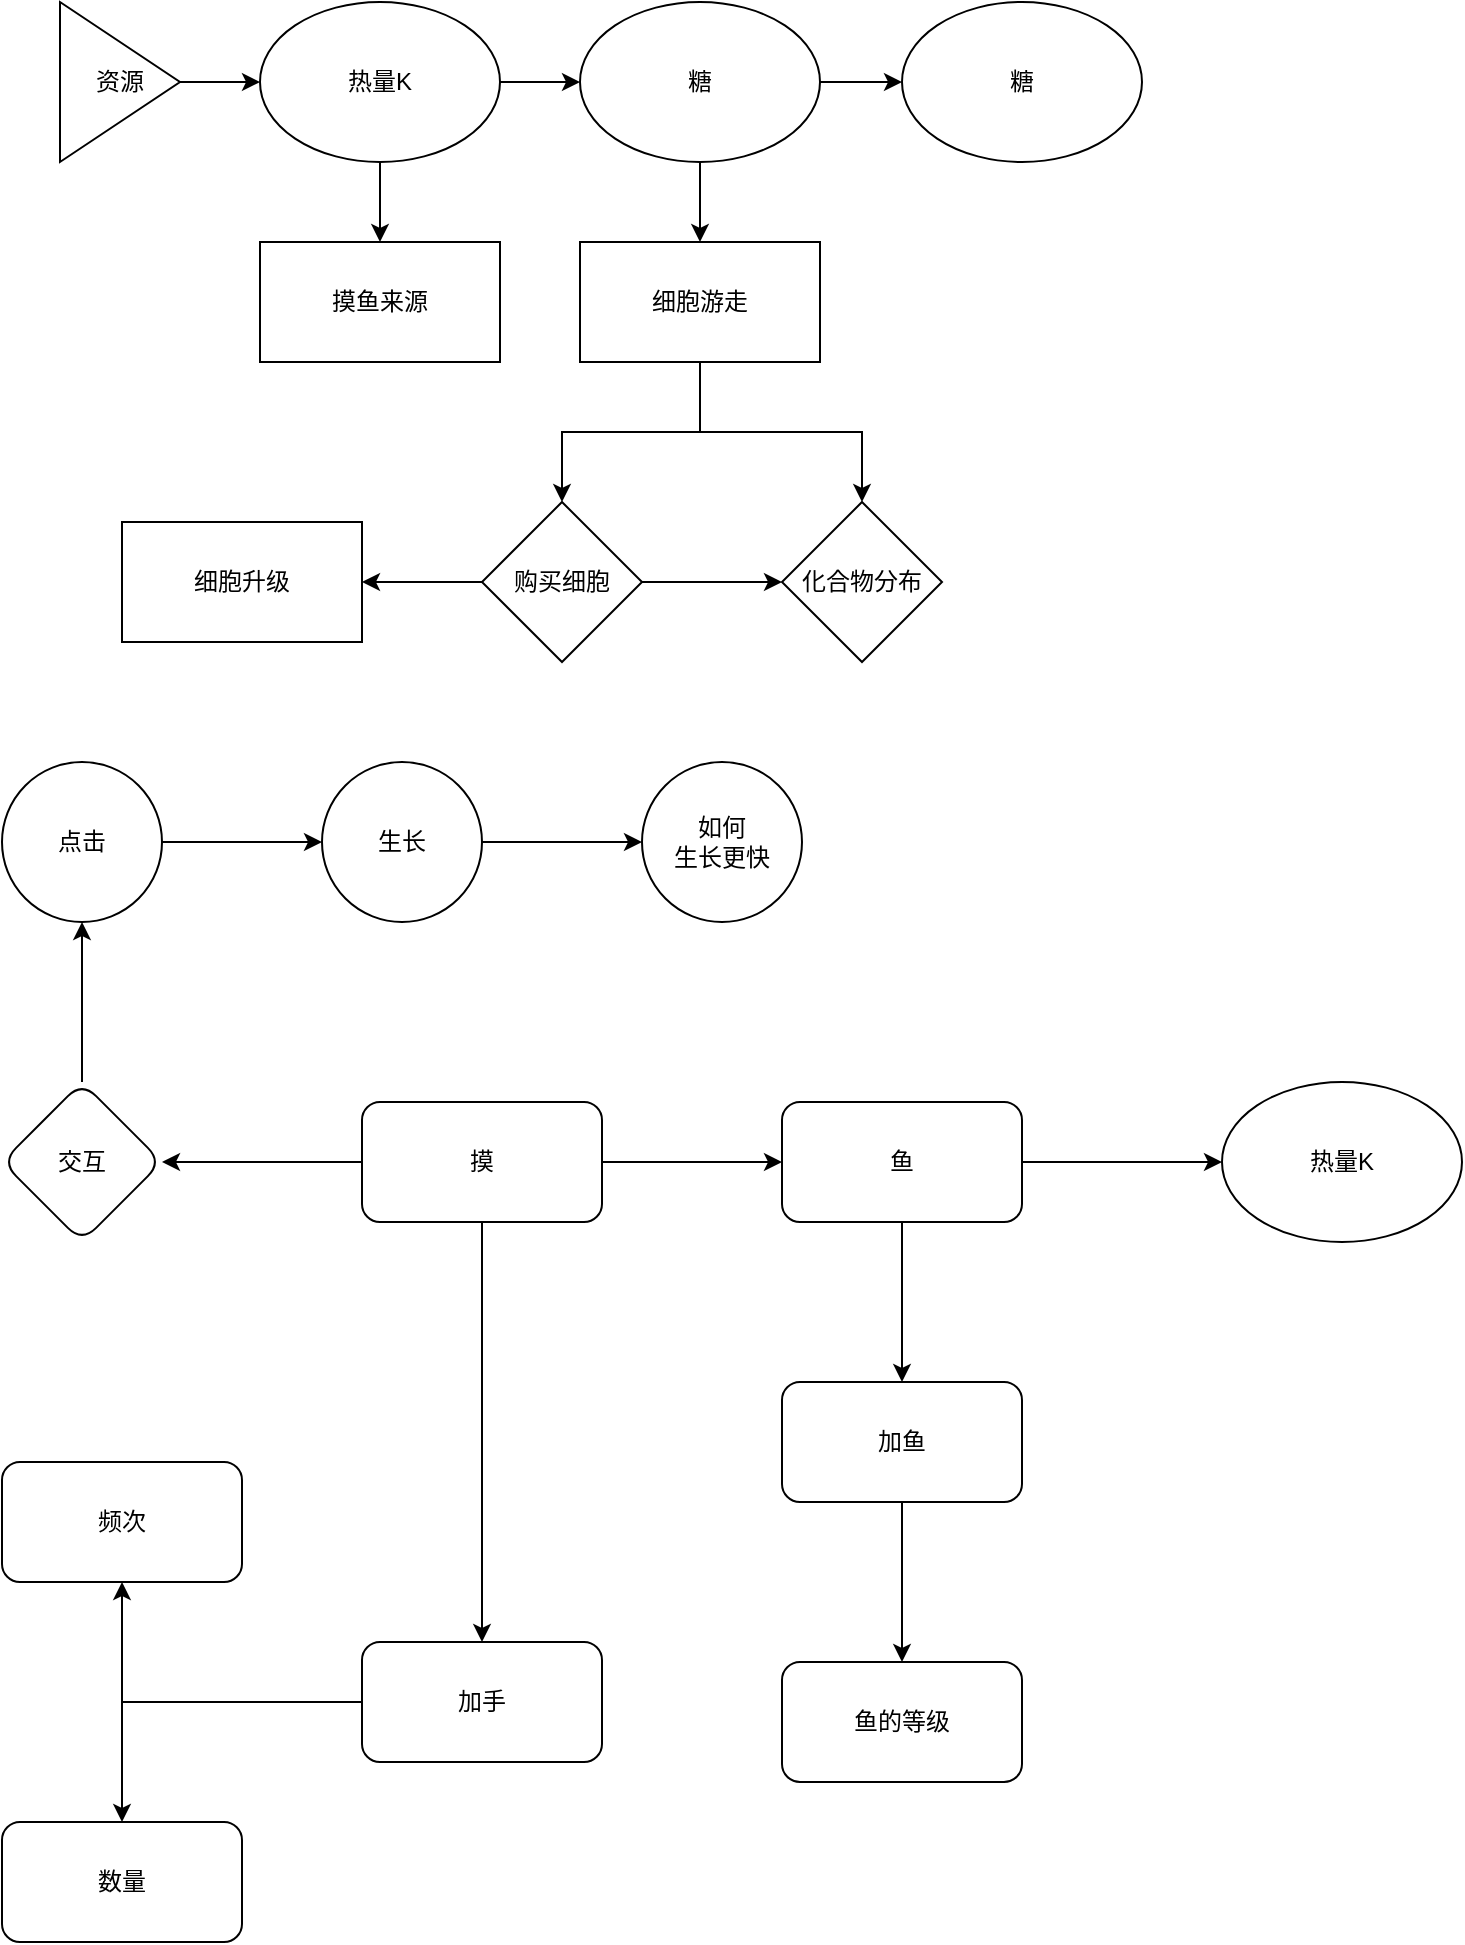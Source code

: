 <mxfile version="24.2.1" type="github">
  <diagram id="C5RBs43oDa-KdzZeNtuy" name="Page-1">
    <mxGraphModel dx="1130" dy="743" grid="1" gridSize="10" guides="1" tooltips="1" connect="1" arrows="1" fold="1" page="1" pageScale="1" pageWidth="827" pageHeight="1169" math="0" shadow="0">
      <root>
        <mxCell id="WIyWlLk6GJQsqaUBKTNV-0" />
        <mxCell id="WIyWlLk6GJQsqaUBKTNV-1" parent="WIyWlLk6GJQsqaUBKTNV-0" />
        <mxCell id="om226M8F3b182IbP8d4C-4" style="edgeStyle=orthogonalEdgeStyle;rounded=0;orthogonalLoop=1;jettySize=auto;html=1;exitX=0.5;exitY=1;exitDx=0;exitDy=0;entryX=0.5;entryY=0;entryDx=0;entryDy=0;" edge="1" parent="WIyWlLk6GJQsqaUBKTNV-1" source="om226M8F3b182IbP8d4C-0" target="om226M8F3b182IbP8d4C-5">
          <mxGeometry relative="1" as="geometry">
            <mxPoint x="280" y="930" as="targetPoint" />
          </mxGeometry>
        </mxCell>
        <mxCell id="om226M8F3b182IbP8d4C-9" value="" style="edgeStyle=orthogonalEdgeStyle;rounded=0;orthogonalLoop=1;jettySize=auto;html=1;" edge="1" parent="WIyWlLk6GJQsqaUBKTNV-1" source="om226M8F3b182IbP8d4C-0" target="om226M8F3b182IbP8d4C-2">
          <mxGeometry relative="1" as="geometry" />
        </mxCell>
        <mxCell id="om226M8F3b182IbP8d4C-23" value="" style="edgeStyle=orthogonalEdgeStyle;rounded=0;orthogonalLoop=1;jettySize=auto;html=1;" edge="1" parent="WIyWlLk6GJQsqaUBKTNV-1" source="om226M8F3b182IbP8d4C-0" target="om226M8F3b182IbP8d4C-22">
          <mxGeometry relative="1" as="geometry" />
        </mxCell>
        <mxCell id="om226M8F3b182IbP8d4C-0" value="摸" style="rounded=1;whiteSpace=wrap;html=1;" vertex="1" parent="WIyWlLk6GJQsqaUBKTNV-1">
          <mxGeometry x="220" y="580" width="120" height="60" as="geometry" />
        </mxCell>
        <mxCell id="om226M8F3b182IbP8d4C-6" style="edgeStyle=orthogonalEdgeStyle;rounded=0;orthogonalLoop=1;jettySize=auto;html=1;exitX=1;exitY=0.5;exitDx=0;exitDy=0;entryX=0;entryY=0.5;entryDx=0;entryDy=0;" edge="1" parent="WIyWlLk6GJQsqaUBKTNV-1" source="om226M8F3b182IbP8d4C-2" target="om226M8F3b182IbP8d4C-8">
          <mxGeometry relative="1" as="geometry">
            <mxPoint x="660" y="610" as="targetPoint" />
          </mxGeometry>
        </mxCell>
        <mxCell id="om226M8F3b182IbP8d4C-10" value="" style="edgeStyle=orthogonalEdgeStyle;rounded=0;orthogonalLoop=1;jettySize=auto;html=1;" edge="1" parent="WIyWlLk6GJQsqaUBKTNV-1" source="om226M8F3b182IbP8d4C-2" target="om226M8F3b182IbP8d4C-3">
          <mxGeometry relative="1" as="geometry" />
        </mxCell>
        <mxCell id="om226M8F3b182IbP8d4C-2" value="鱼" style="rounded=1;whiteSpace=wrap;html=1;" vertex="1" parent="WIyWlLk6GJQsqaUBKTNV-1">
          <mxGeometry x="430" y="580" width="120" height="60" as="geometry" />
        </mxCell>
        <mxCell id="om226M8F3b182IbP8d4C-19" value="" style="edgeStyle=orthogonalEdgeStyle;rounded=0;orthogonalLoop=1;jettySize=auto;html=1;" edge="1" parent="WIyWlLk6GJQsqaUBKTNV-1" source="om226M8F3b182IbP8d4C-3" target="om226M8F3b182IbP8d4C-18">
          <mxGeometry relative="1" as="geometry" />
        </mxCell>
        <mxCell id="om226M8F3b182IbP8d4C-3" value="加鱼" style="rounded=1;whiteSpace=wrap;html=1;" vertex="1" parent="WIyWlLk6GJQsqaUBKTNV-1">
          <mxGeometry x="430" y="720" width="120" height="60" as="geometry" />
        </mxCell>
        <mxCell id="om226M8F3b182IbP8d4C-13" value="" style="edgeStyle=orthogonalEdgeStyle;rounded=0;orthogonalLoop=1;jettySize=auto;html=1;" edge="1" parent="WIyWlLk6GJQsqaUBKTNV-1" source="om226M8F3b182IbP8d4C-5" target="om226M8F3b182IbP8d4C-12">
          <mxGeometry relative="1" as="geometry" />
        </mxCell>
        <mxCell id="om226M8F3b182IbP8d4C-15" style="edgeStyle=orthogonalEdgeStyle;rounded=0;orthogonalLoop=1;jettySize=auto;html=1;exitX=0;exitY=0.5;exitDx=0;exitDy=0;entryX=0.5;entryY=0;entryDx=0;entryDy=0;" edge="1" parent="WIyWlLk6GJQsqaUBKTNV-1" source="om226M8F3b182IbP8d4C-5" target="om226M8F3b182IbP8d4C-14">
          <mxGeometry relative="1" as="geometry" />
        </mxCell>
        <mxCell id="om226M8F3b182IbP8d4C-5" value="加手" style="rounded=1;whiteSpace=wrap;html=1;" vertex="1" parent="WIyWlLk6GJQsqaUBKTNV-1">
          <mxGeometry x="220" y="850" width="120" height="60" as="geometry" />
        </mxCell>
        <mxCell id="om226M8F3b182IbP8d4C-8" value="热量K" style="ellipse;whiteSpace=wrap;html=1;" vertex="1" parent="WIyWlLk6GJQsqaUBKTNV-1">
          <mxGeometry x="650" y="570" width="120" height="80" as="geometry" />
        </mxCell>
        <mxCell id="om226M8F3b182IbP8d4C-12" value="频次" style="whiteSpace=wrap;html=1;rounded=1;" vertex="1" parent="WIyWlLk6GJQsqaUBKTNV-1">
          <mxGeometry x="40" y="760" width="120" height="60" as="geometry" />
        </mxCell>
        <mxCell id="om226M8F3b182IbP8d4C-14" value="数量" style="whiteSpace=wrap;html=1;rounded=1;" vertex="1" parent="WIyWlLk6GJQsqaUBKTNV-1">
          <mxGeometry x="40" y="940" width="120" height="60" as="geometry" />
        </mxCell>
        <mxCell id="om226M8F3b182IbP8d4C-18" value="鱼的等级" style="whiteSpace=wrap;html=1;rounded=1;" vertex="1" parent="WIyWlLk6GJQsqaUBKTNV-1">
          <mxGeometry x="430" y="860" width="120" height="60" as="geometry" />
        </mxCell>
        <mxCell id="om226M8F3b182IbP8d4C-25" value="" style="edgeStyle=orthogonalEdgeStyle;rounded=0;orthogonalLoop=1;jettySize=auto;html=1;" edge="1" parent="WIyWlLk6GJQsqaUBKTNV-1" source="om226M8F3b182IbP8d4C-22" target="om226M8F3b182IbP8d4C-24">
          <mxGeometry relative="1" as="geometry" />
        </mxCell>
        <mxCell id="om226M8F3b182IbP8d4C-22" value="交互" style="rhombus;whiteSpace=wrap;html=1;rounded=1;" vertex="1" parent="WIyWlLk6GJQsqaUBKTNV-1">
          <mxGeometry x="40" y="570" width="80" height="80" as="geometry" />
        </mxCell>
        <mxCell id="om226M8F3b182IbP8d4C-27" value="" style="edgeStyle=orthogonalEdgeStyle;rounded=0;orthogonalLoop=1;jettySize=auto;html=1;" edge="1" parent="WIyWlLk6GJQsqaUBKTNV-1" source="om226M8F3b182IbP8d4C-24" target="om226M8F3b182IbP8d4C-26">
          <mxGeometry relative="1" as="geometry" />
        </mxCell>
        <mxCell id="om226M8F3b182IbP8d4C-24" value="点击" style="ellipse;whiteSpace=wrap;html=1;rounded=1;" vertex="1" parent="WIyWlLk6GJQsqaUBKTNV-1">
          <mxGeometry x="40" y="410" width="80" height="80" as="geometry" />
        </mxCell>
        <mxCell id="om226M8F3b182IbP8d4C-29" value="" style="edgeStyle=orthogonalEdgeStyle;rounded=0;orthogonalLoop=1;jettySize=auto;html=1;" edge="1" parent="WIyWlLk6GJQsqaUBKTNV-1" source="om226M8F3b182IbP8d4C-26" target="om226M8F3b182IbP8d4C-28">
          <mxGeometry relative="1" as="geometry" />
        </mxCell>
        <mxCell id="om226M8F3b182IbP8d4C-26" value="生长" style="ellipse;whiteSpace=wrap;html=1;rounded=1;" vertex="1" parent="WIyWlLk6GJQsqaUBKTNV-1">
          <mxGeometry x="200" y="410" width="80" height="80" as="geometry" />
        </mxCell>
        <mxCell id="om226M8F3b182IbP8d4C-28" value="如何&lt;div&gt;生长更快&lt;/div&gt;" style="ellipse;whiteSpace=wrap;html=1;rounded=1;" vertex="1" parent="WIyWlLk6GJQsqaUBKTNV-1">
          <mxGeometry x="360" y="410" width="80" height="80" as="geometry" />
        </mxCell>
        <mxCell id="om226M8F3b182IbP8d4C-36" value="" style="edgeStyle=orthogonalEdgeStyle;rounded=0;orthogonalLoop=1;jettySize=auto;html=1;" edge="1" parent="WIyWlLk6GJQsqaUBKTNV-1" source="om226M8F3b182IbP8d4C-30" target="om226M8F3b182IbP8d4C-35">
          <mxGeometry relative="1" as="geometry" />
        </mxCell>
        <mxCell id="om226M8F3b182IbP8d4C-30" value="资源" style="triangle;whiteSpace=wrap;html=1;" vertex="1" parent="WIyWlLk6GJQsqaUBKTNV-1">
          <mxGeometry x="69" y="30" width="60" height="80" as="geometry" />
        </mxCell>
        <mxCell id="om226M8F3b182IbP8d4C-38" value="" style="edgeStyle=orthogonalEdgeStyle;rounded=0;orthogonalLoop=1;jettySize=auto;html=1;" edge="1" parent="WIyWlLk6GJQsqaUBKTNV-1" source="om226M8F3b182IbP8d4C-35" target="om226M8F3b182IbP8d4C-37">
          <mxGeometry relative="1" as="geometry" />
        </mxCell>
        <mxCell id="om226M8F3b182IbP8d4C-45" value="" style="edgeStyle=orthogonalEdgeStyle;rounded=0;orthogonalLoop=1;jettySize=auto;html=1;" edge="1" parent="WIyWlLk6GJQsqaUBKTNV-1" source="om226M8F3b182IbP8d4C-35" target="om226M8F3b182IbP8d4C-44">
          <mxGeometry relative="1" as="geometry" />
        </mxCell>
        <mxCell id="om226M8F3b182IbP8d4C-35" value="热量K" style="ellipse;whiteSpace=wrap;html=1;" vertex="1" parent="WIyWlLk6GJQsqaUBKTNV-1">
          <mxGeometry x="169" y="30" width="120" height="80" as="geometry" />
        </mxCell>
        <mxCell id="om226M8F3b182IbP8d4C-42" value="" style="edgeStyle=orthogonalEdgeStyle;rounded=0;orthogonalLoop=1;jettySize=auto;html=1;" edge="1" parent="WIyWlLk6GJQsqaUBKTNV-1" source="om226M8F3b182IbP8d4C-37" target="om226M8F3b182IbP8d4C-41">
          <mxGeometry relative="1" as="geometry" />
        </mxCell>
        <mxCell id="om226M8F3b182IbP8d4C-47" value="" style="edgeStyle=orthogonalEdgeStyle;rounded=0;orthogonalLoop=1;jettySize=auto;html=1;" edge="1" parent="WIyWlLk6GJQsqaUBKTNV-1" source="om226M8F3b182IbP8d4C-37" target="om226M8F3b182IbP8d4C-46">
          <mxGeometry relative="1" as="geometry" />
        </mxCell>
        <mxCell id="om226M8F3b182IbP8d4C-37" value="糖" style="ellipse;whiteSpace=wrap;html=1;" vertex="1" parent="WIyWlLk6GJQsqaUBKTNV-1">
          <mxGeometry x="329" y="30" width="120" height="80" as="geometry" />
        </mxCell>
        <mxCell id="om226M8F3b182IbP8d4C-41" value="糖" style="ellipse;whiteSpace=wrap;html=1;" vertex="1" parent="WIyWlLk6GJQsqaUBKTNV-1">
          <mxGeometry x="490" y="30" width="120" height="80" as="geometry" />
        </mxCell>
        <mxCell id="om226M8F3b182IbP8d4C-44" value="摸鱼来源" style="whiteSpace=wrap;html=1;" vertex="1" parent="WIyWlLk6GJQsqaUBKTNV-1">
          <mxGeometry x="169" y="150" width="120" height="60" as="geometry" />
        </mxCell>
        <mxCell id="om226M8F3b182IbP8d4C-49" value="" style="edgeStyle=orthogonalEdgeStyle;rounded=0;orthogonalLoop=1;jettySize=auto;html=1;exitX=0.5;exitY=1;exitDx=0;exitDy=0;" edge="1" parent="WIyWlLk6GJQsqaUBKTNV-1" source="om226M8F3b182IbP8d4C-46" target="om226M8F3b182IbP8d4C-48">
          <mxGeometry relative="1" as="geometry" />
        </mxCell>
        <mxCell id="om226M8F3b182IbP8d4C-54" style="edgeStyle=orthogonalEdgeStyle;rounded=0;orthogonalLoop=1;jettySize=auto;html=1;exitX=0.5;exitY=1;exitDx=0;exitDy=0;entryX=0.5;entryY=0;entryDx=0;entryDy=0;" edge="1" parent="WIyWlLk6GJQsqaUBKTNV-1" source="om226M8F3b182IbP8d4C-46" target="om226M8F3b182IbP8d4C-55">
          <mxGeometry relative="1" as="geometry" />
        </mxCell>
        <mxCell id="om226M8F3b182IbP8d4C-46" value="细胞游走" style="whiteSpace=wrap;html=1;" vertex="1" parent="WIyWlLk6GJQsqaUBKTNV-1">
          <mxGeometry x="329" y="150" width="120" height="60" as="geometry" />
        </mxCell>
        <mxCell id="om226M8F3b182IbP8d4C-51" value="" style="edgeStyle=orthogonalEdgeStyle;rounded=0;orthogonalLoop=1;jettySize=auto;html=1;" edge="1" parent="WIyWlLk6GJQsqaUBKTNV-1" source="om226M8F3b182IbP8d4C-48" target="om226M8F3b182IbP8d4C-50">
          <mxGeometry relative="1" as="geometry" />
        </mxCell>
        <mxCell id="om226M8F3b182IbP8d4C-53" value="" style="edgeStyle=orthogonalEdgeStyle;rounded=0;orthogonalLoop=1;jettySize=auto;html=1;entryX=0;entryY=0.5;entryDx=0;entryDy=0;" edge="1" parent="WIyWlLk6GJQsqaUBKTNV-1" source="om226M8F3b182IbP8d4C-48" target="om226M8F3b182IbP8d4C-55">
          <mxGeometry relative="1" as="geometry">
            <mxPoint x="360" y="350" as="targetPoint" />
          </mxGeometry>
        </mxCell>
        <mxCell id="om226M8F3b182IbP8d4C-48" value="购买细胞" style="rhombus;whiteSpace=wrap;html=1;" vertex="1" parent="WIyWlLk6GJQsqaUBKTNV-1">
          <mxGeometry x="280" y="280" width="80" height="80" as="geometry" />
        </mxCell>
        <mxCell id="om226M8F3b182IbP8d4C-50" value="细胞升级" style="whiteSpace=wrap;html=1;" vertex="1" parent="WIyWlLk6GJQsqaUBKTNV-1">
          <mxGeometry x="100" y="290" width="120" height="60" as="geometry" />
        </mxCell>
        <mxCell id="om226M8F3b182IbP8d4C-55" value="化合物分布" style="rhombus;whiteSpace=wrap;html=1;" vertex="1" parent="WIyWlLk6GJQsqaUBKTNV-1">
          <mxGeometry x="430" y="280" width="80" height="80" as="geometry" />
        </mxCell>
      </root>
    </mxGraphModel>
  </diagram>
</mxfile>
